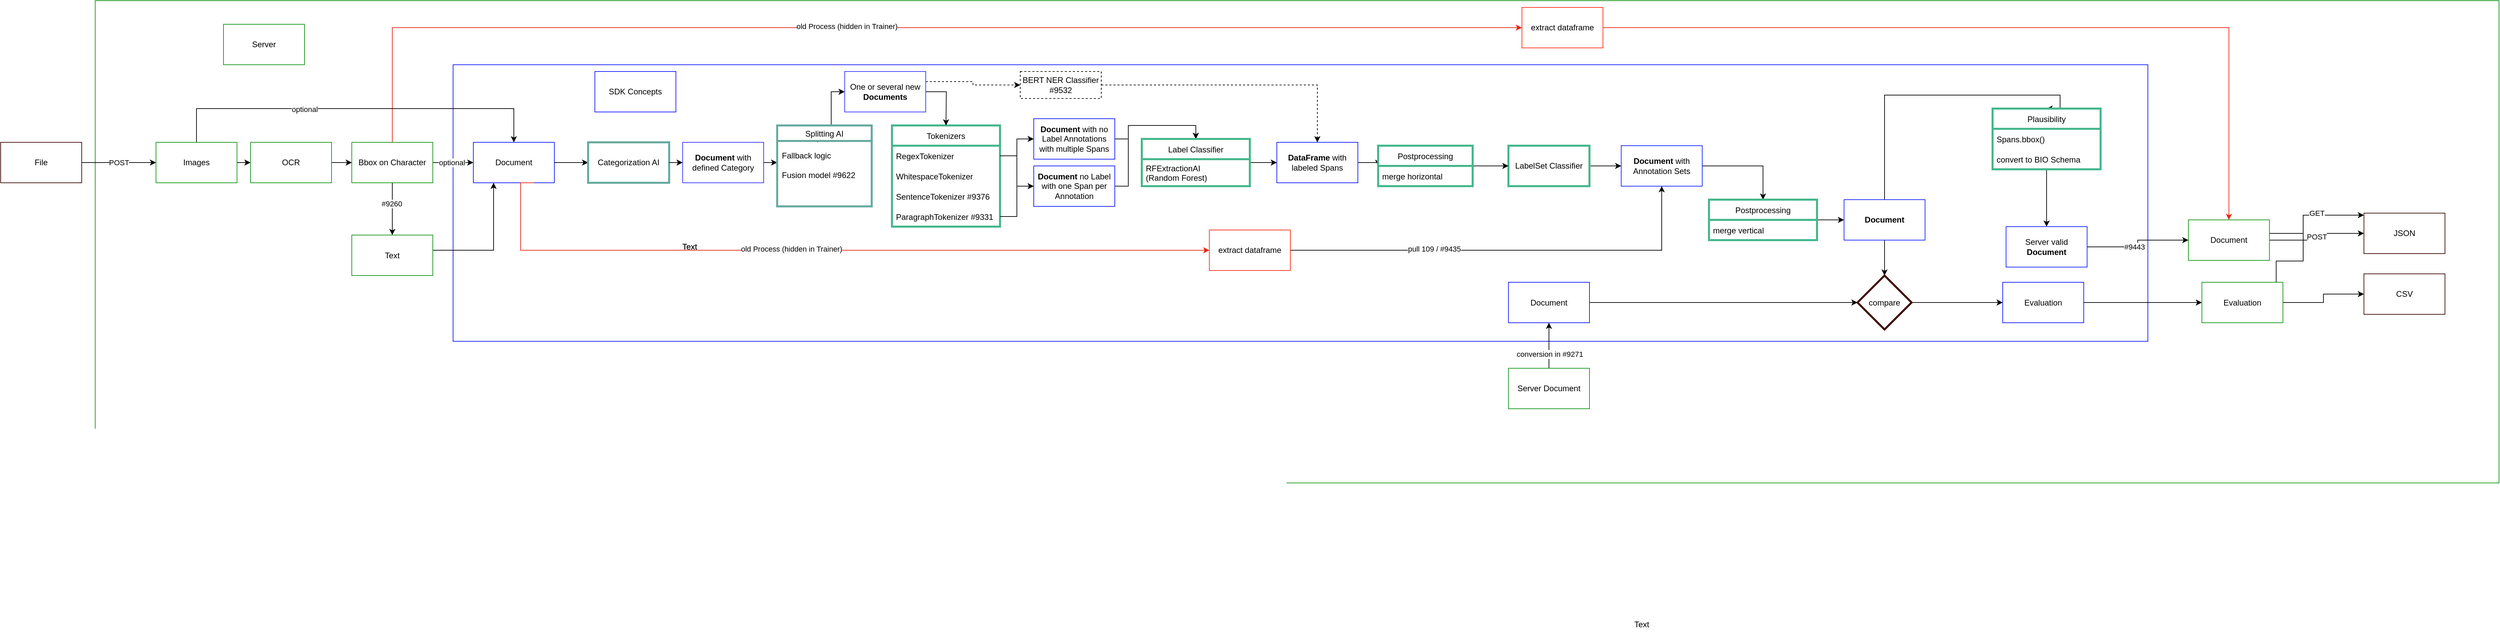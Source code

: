 <mxfile version="20.5.1" type="github">
  <diagram id="Y_4e-g6y54JG4lKSlURq" name="Page-1">
    <mxGraphModel dx="2200" dy="773" grid="1" gridSize="10" guides="1" tooltips="1" connect="1" arrows="1" fold="1" page="1" pageScale="1" pageWidth="850" pageHeight="1100" math="0" shadow="0">
      <root>
        <mxCell id="0" />
        <mxCell id="1" parent="0" />
        <mxCell id="4hGdP1M2JwbJeWWglB2I-54" value="" style="rounded=0;whiteSpace=wrap;html=1;strokeColor=#129416;" parent="1" vertex="1">
          <mxGeometry x="-700" y="115" width="3560" height="715" as="geometry" />
        </mxCell>
        <mxCell id="4hGdP1M2JwbJeWWglB2I-15" value="" style="rounded=0;whiteSpace=wrap;html=1;strokeColor=#0F17FF;" parent="1" vertex="1">
          <mxGeometry x="-170" y="210" width="2510" height="410" as="geometry" />
        </mxCell>
        <mxCell id="4hGdP1M2JwbJeWWglB2I-59" style="edgeStyle=orthogonalEdgeStyle;rounded=0;orthogonalLoop=1;jettySize=auto;html=1;exitX=0.5;exitY=0;exitDx=0;exitDy=0;entryX=0;entryY=0.5;entryDx=0;entryDy=0;strokeColor=#E62712;" parent="1" source="4hGdP1M2JwbJeWWglB2I-42" target="4hGdP1M2JwbJeWWglB2I-60" edge="1">
          <mxGeometry relative="1" as="geometry">
            <Array as="points">
              <mxPoint x="-260" y="155" />
            </Array>
          </mxGeometry>
        </mxCell>
        <mxCell id="9MLLla6oI4jPxRE4S_ba-36" value="old Process (hidden in Trainer)" style="edgeLabel;html=1;align=center;verticalAlign=middle;resizable=0;points=[];" parent="4hGdP1M2JwbJeWWglB2I-59" vertex="1" connectable="0">
          <mxGeometry x="-0.086" y="2" relative="1" as="geometry">
            <mxPoint as="offset" />
          </mxGeometry>
        </mxCell>
        <mxCell id="4hGdP1M2JwbJeWWglB2I-1" value="Document" style="rounded=0;whiteSpace=wrap;html=1;fillColor=none;strokeColor=#0F17FF;" parent="1" vertex="1">
          <mxGeometry x="-140" y="325" width="120" height="60" as="geometry" />
        </mxCell>
        <mxCell id="9MLLla6oI4jPxRE4S_ba-65" style="edgeStyle=orthogonalEdgeStyle;rounded=0;orthogonalLoop=1;jettySize=auto;html=1;entryX=0.5;entryY=0;entryDx=0;entryDy=0;" parent="1" source="4hGdP1M2JwbJeWWglB2I-4" target="9MLLla6oI4jPxRE4S_ba-66" edge="1">
          <mxGeometry relative="1" as="geometry" />
        </mxCell>
        <mxCell id="4hGdP1M2JwbJeWWglB2I-4" value="&lt;b&gt;Document&lt;/b&gt; no Label with one Span per Annotation" style="rounded=0;whiteSpace=wrap;html=1;strokeColor=#0F17FF;" parent="1" vertex="1">
          <mxGeometry x="690" y="360" width="120" height="60" as="geometry" />
        </mxCell>
        <mxCell id="PVjARp0YHHE5zDxc7D2C-5" style="edgeStyle=orthogonalEdgeStyle;rounded=0;orthogonalLoop=1;jettySize=auto;html=1;exitX=1;exitY=0.5;exitDx=0;exitDy=0;entryX=0.5;entryY=0;entryDx=0;entryDy=0;" edge="1" parent="1" source="4hGdP1M2JwbJeWWglB2I-25" target="9MLLla6oI4jPxRE4S_ba-72">
          <mxGeometry relative="1" as="geometry">
            <Array as="points">
              <mxPoint x="1770" y="360" />
            </Array>
          </mxGeometry>
        </mxCell>
        <mxCell id="4hGdP1M2JwbJeWWglB2I-25" value="&lt;b&gt;Document&lt;/b&gt; with Annotation Sets" style="rounded=0;whiteSpace=wrap;html=1;strokeColor=#1222FF;" parent="1" vertex="1">
          <mxGeometry x="1560" y="330" width="120" height="60" as="geometry" />
        </mxCell>
        <mxCell id="4hGdP1M2JwbJeWWglB2I-38" value="SDK Concepts" style="rounded=0;whiteSpace=wrap;html=1;fillColor=none;strokeColor=#0F17FF;" parent="1" vertex="1">
          <mxGeometry x="40" y="220" width="120" height="60" as="geometry" />
        </mxCell>
        <mxCell id="9MLLla6oI4jPxRE4S_ba-107" value="" style="edgeStyle=orthogonalEdgeStyle;rounded=0;orthogonalLoop=1;jettySize=auto;html=1;" parent="1" source="4hGdP1M2JwbJeWWglB2I-40" target="9MLLla6oI4jPxRE4S_ba-106" edge="1">
          <mxGeometry relative="1" as="geometry">
            <Array as="points">
              <mxPoint x="2570" y="460" />
              <mxPoint x="2570" y="433" />
            </Array>
          </mxGeometry>
        </mxCell>
        <mxCell id="9MLLla6oI4jPxRE4S_ba-109" value="GET" style="edgeLabel;html=1;align=center;verticalAlign=middle;resizable=0;points=[];" parent="9MLLla6oI4jPxRE4S_ba-107" vertex="1" connectable="0">
          <mxGeometry x="0.153" y="3" relative="1" as="geometry">
            <mxPoint as="offset" />
          </mxGeometry>
        </mxCell>
        <mxCell id="PVjARp0YHHE5zDxc7D2C-23" value="POST" style="edgeStyle=orthogonalEdgeStyle;rounded=0;orthogonalLoop=1;jettySize=auto;html=1;exitX=1;exitY=0.5;exitDx=0;exitDy=0;strokeColor=default;" edge="1" parent="1" source="4hGdP1M2JwbJeWWglB2I-40" target="9MLLla6oI4jPxRE4S_ba-106">
          <mxGeometry relative="1" as="geometry" />
        </mxCell>
        <mxCell id="4hGdP1M2JwbJeWWglB2I-40" value="Document" style="rounded=0;whiteSpace=wrap;html=1;strokeColor=#129416;" parent="1" vertex="1">
          <mxGeometry x="2400" y="440" width="120" height="60" as="geometry" />
        </mxCell>
        <mxCell id="4hGdP1M2JwbJeWWglB2I-44" style="edgeStyle=orthogonalEdgeStyle;rounded=0;orthogonalLoop=1;jettySize=auto;html=1;" parent="1" source="4hGdP1M2JwbJeWWglB2I-42" target="4hGdP1M2JwbJeWWglB2I-1" edge="1">
          <mxGeometry relative="1" as="geometry">
            <Array as="points">
              <mxPoint x="-130" y="355" />
              <mxPoint x="-130" y="355" />
            </Array>
          </mxGeometry>
        </mxCell>
        <mxCell id="9MLLla6oI4jPxRE4S_ba-6" value="optional" style="edgeLabel;html=1;align=center;verticalAlign=middle;resizable=0;points=[];" parent="4hGdP1M2JwbJeWWglB2I-44" vertex="1" connectable="0">
          <mxGeometry x="-0.063" relative="1" as="geometry">
            <mxPoint as="offset" />
          </mxGeometry>
        </mxCell>
        <mxCell id="9MLLla6oI4jPxRE4S_ba-1" value="" style="edgeStyle=orthogonalEdgeStyle;rounded=0;orthogonalLoop=1;jettySize=auto;html=1;" parent="1" source="4hGdP1M2JwbJeWWglB2I-42" target="4hGdP1M2JwbJeWWglB2I-43" edge="1">
          <mxGeometry relative="1" as="geometry" />
        </mxCell>
        <mxCell id="9MLLla6oI4jPxRE4S_ba-2" value="#9260" style="edgeLabel;html=1;align=center;verticalAlign=middle;resizable=0;points=[];" parent="9MLLla6oI4jPxRE4S_ba-1" vertex="1" connectable="0">
          <mxGeometry x="-0.205" y="-1" relative="1" as="geometry">
            <mxPoint as="offset" />
          </mxGeometry>
        </mxCell>
        <mxCell id="4hGdP1M2JwbJeWWglB2I-42" value="Bbox on Character" style="rounded=0;whiteSpace=wrap;html=1;fillColor=none;strokeColor=#129416;" parent="1" vertex="1">
          <mxGeometry x="-320" y="325" width="120" height="60" as="geometry" />
        </mxCell>
        <mxCell id="4hGdP1M2JwbJeWWglB2I-45" style="edgeStyle=orthogonalEdgeStyle;rounded=0;orthogonalLoop=1;jettySize=auto;html=1;" parent="1" source="4hGdP1M2JwbJeWWglB2I-43" target="4hGdP1M2JwbJeWWglB2I-1" edge="1">
          <mxGeometry relative="1" as="geometry">
            <Array as="points">
              <mxPoint x="-110" y="485" />
            </Array>
          </mxGeometry>
        </mxCell>
        <mxCell id="4hGdP1M2JwbJeWWglB2I-43" value="Text" style="rounded=0;whiteSpace=wrap;html=1;fillColor=none;strokeColor=#129416;" parent="1" vertex="1">
          <mxGeometry x="-320" y="462.5" width="120" height="60" as="geometry" />
        </mxCell>
        <mxCell id="9MLLla6oI4jPxRE4S_ba-94" style="edgeStyle=orthogonalEdgeStyle;rounded=0;orthogonalLoop=1;jettySize=auto;html=1;" parent="1" source="4hGdP1M2JwbJeWWglB2I-46" target="9MLLla6oI4jPxRE4S_ba-93" edge="1">
          <mxGeometry relative="1" as="geometry" />
        </mxCell>
        <mxCell id="4hGdP1M2JwbJeWWglB2I-46" value="Document" style="rounded=0;whiteSpace=wrap;html=1;strokeColor=#0F17FF;" parent="1" vertex="1">
          <mxGeometry x="1393" y="532.5" width="120" height="60" as="geometry" />
        </mxCell>
        <mxCell id="4hGdP1M2JwbJeWWglB2I-50" style="edgeStyle=orthogonalEdgeStyle;rounded=0;orthogonalLoop=1;jettySize=auto;html=1;" parent="1" source="4hGdP1M2JwbJeWWglB2I-47" target="4hGdP1M2JwbJeWWglB2I-46" edge="1">
          <mxGeometry relative="1" as="geometry" />
        </mxCell>
        <mxCell id="V9HdjX9iqHW_Pui06T7V-1" value="conversion in #9271" style="edgeLabel;html=1;align=center;verticalAlign=middle;resizable=0;points=[];" parent="4hGdP1M2JwbJeWWglB2I-50" vertex="1" connectable="0">
          <mxGeometry x="-0.379" y="-1" relative="1" as="geometry">
            <mxPoint as="offset" />
          </mxGeometry>
        </mxCell>
        <mxCell id="4hGdP1M2JwbJeWWglB2I-47" value="Server Document" style="rounded=0;whiteSpace=wrap;html=1;strokeColor=#129416;" parent="1" vertex="1">
          <mxGeometry x="1393" y="660" width="120" height="60" as="geometry" />
        </mxCell>
        <mxCell id="4hGdP1M2JwbJeWWglB2I-55" value="Server" style="rounded=0;whiteSpace=wrap;html=1;fillColor=none;strokeColor=#129416;" parent="1" vertex="1">
          <mxGeometry x="-510" y="150" width="120" height="60" as="geometry" />
        </mxCell>
        <mxCell id="9MLLla6oI4jPxRE4S_ba-114" style="edgeStyle=orthogonalEdgeStyle;rounded=0;orthogonalLoop=1;jettySize=auto;html=1;" parent="1" source="4hGdP1M2JwbJeWWglB2I-56" target="9MLLla6oI4jPxRE4S_ba-104" edge="1">
          <mxGeometry relative="1" as="geometry" />
        </mxCell>
        <mxCell id="PVjARp0YHHE5zDxc7D2C-24" style="rounded=0;orthogonalLoop=1;jettySize=auto;html=1;exitX=0.75;exitY=0;exitDx=0;exitDy=0;strokeColor=default;edgeStyle=orthogonalEdgeStyle;endArrow=none;endFill=0;" edge="1" parent="1" source="4hGdP1M2JwbJeWWglB2I-56">
          <mxGeometry relative="1" as="geometry">
            <mxPoint x="2570" y="460" as="targetPoint" />
            <Array as="points">
              <mxPoint x="2530" y="533" />
              <mxPoint x="2530" y="501" />
              <mxPoint x="2570" y="501" />
            </Array>
          </mxGeometry>
        </mxCell>
        <mxCell id="4hGdP1M2JwbJeWWglB2I-56" value="Evaluation" style="rounded=0;whiteSpace=wrap;html=1;strokeColor=#129416;" parent="1" vertex="1">
          <mxGeometry x="2420" y="532.5" width="120" height="60" as="geometry" />
        </mxCell>
        <mxCell id="4hGdP1M2JwbJeWWglB2I-61" style="edgeStyle=orthogonalEdgeStyle;rounded=0;orthogonalLoop=1;jettySize=auto;html=1;strokeColor=#EB2813;entryX=0.5;entryY=0;entryDx=0;entryDy=0;" parent="1" source="4hGdP1M2JwbJeWWglB2I-60" target="4hGdP1M2JwbJeWWglB2I-40" edge="1">
          <mxGeometry relative="1" as="geometry">
            <Array as="points">
              <mxPoint x="2460" y="155" />
            </Array>
          </mxGeometry>
        </mxCell>
        <mxCell id="4hGdP1M2JwbJeWWglB2I-60" value="extract dataframe" style="rounded=0;whiteSpace=wrap;html=1;strokeColor=#FF2C14;" parent="1" vertex="1">
          <mxGeometry x="1413" y="125" width="120" height="60" as="geometry" />
        </mxCell>
        <mxCell id="9MLLla6oI4jPxRE4S_ba-4" style="edgeStyle=orthogonalEdgeStyle;rounded=0;orthogonalLoop=1;jettySize=auto;html=1;entryX=0.5;entryY=0;entryDx=0;entryDy=0;" parent="1" source="9MLLla6oI4jPxRE4S_ba-3" target="4hGdP1M2JwbJeWWglB2I-1" edge="1">
          <mxGeometry relative="1" as="geometry">
            <Array as="points">
              <mxPoint x="-247" y="275" />
              <mxPoint x="263" y="275" />
            </Array>
          </mxGeometry>
        </mxCell>
        <mxCell id="9MLLla6oI4jPxRE4S_ba-5" value="optional" style="edgeLabel;html=1;align=center;verticalAlign=middle;resizable=0;points=[];" parent="9MLLla6oI4jPxRE4S_ba-4" vertex="1" connectable="0">
          <mxGeometry x="-0.263" y="-1" relative="1" as="geometry">
            <mxPoint as="offset" />
          </mxGeometry>
        </mxCell>
        <mxCell id="9MLLla6oI4jPxRE4S_ba-40" value="" style="edgeStyle=orthogonalEdgeStyle;rounded=0;orthogonalLoop=1;jettySize=auto;html=1;" parent="1" source="9MLLla6oI4jPxRE4S_ba-3" target="9MLLla6oI4jPxRE4S_ba-39" edge="1">
          <mxGeometry relative="1" as="geometry" />
        </mxCell>
        <mxCell id="9MLLla6oI4jPxRE4S_ba-3" value="Images" style="rounded=0;whiteSpace=wrap;html=1;fillColor=none;strokeColor=#129416;" parent="1" vertex="1">
          <mxGeometry x="-610" y="325" width="120" height="60" as="geometry" />
        </mxCell>
        <mxCell id="PVjARp0YHHE5zDxc7D2C-16" style="edgeStyle=orthogonalEdgeStyle;rounded=0;orthogonalLoop=1;jettySize=auto;html=1;exitX=1;exitY=0.5;exitDx=0;exitDy=0;entryX=0;entryY=0.5;entryDx=0;entryDy=0;" edge="1" parent="1" source="9MLLla6oI4jPxRE4S_ba-10" target="PVjARp0YHHE5zDxc7D2C-7">
          <mxGeometry relative="1" as="geometry" />
        </mxCell>
        <mxCell id="9MLLla6oI4jPxRE4S_ba-10" value="&lt;b&gt;DataFrame&lt;/b&gt; with labeled Spans" style="rounded=0;whiteSpace=wrap;html=1;strokeColor=#0F17FF;" parent="1" vertex="1">
          <mxGeometry x="1050" y="325" width="120" height="60" as="geometry" />
        </mxCell>
        <mxCell id="9MLLla6oI4jPxRE4S_ba-14" style="edgeStyle=orthogonalEdgeStyle;rounded=0;orthogonalLoop=1;jettySize=auto;html=1;" parent="1" source="9MLLla6oI4jPxRE4S_ba-12" target="4hGdP1M2JwbJeWWglB2I-25" edge="1">
          <mxGeometry relative="1" as="geometry" />
        </mxCell>
        <mxCell id="9MLLla6oI4jPxRE4S_ba-12" value="LabelSet Classifier" style="rounded=0;whiteSpace=wrap;html=1;strokeColor=#44B78B;strokeWidth=3;" parent="1" vertex="1">
          <mxGeometry x="1393" y="330" width="120" height="60" as="geometry" />
        </mxCell>
        <mxCell id="9MLLla6oI4jPxRE4S_ba-45" style="edgeStyle=orthogonalEdgeStyle;rounded=0;orthogonalLoop=1;jettySize=auto;html=1;" parent="1" source="9MLLla6oI4jPxRE4S_ba-90" target="4hGdP1M2JwbJeWWglB2I-40" edge="1">
          <mxGeometry relative="1" as="geometry">
            <mxPoint x="1803" y="355" as="sourcePoint" />
          </mxGeometry>
        </mxCell>
        <mxCell id="V9HdjX9iqHW_Pui06T7V-2" value="#9443" style="edgeLabel;html=1;align=center;verticalAlign=middle;resizable=0;points=[];" parent="9MLLla6oI4jPxRE4S_ba-45" vertex="1" connectable="0">
          <mxGeometry x="-0.133" relative="1" as="geometry">
            <mxPoint as="offset" />
          </mxGeometry>
        </mxCell>
        <mxCell id="9MLLla6oI4jPxRE4S_ba-41" style="edgeStyle=orthogonalEdgeStyle;rounded=0;orthogonalLoop=1;jettySize=auto;html=1;" parent="1" source="9MLLla6oI4jPxRE4S_ba-39" target="4hGdP1M2JwbJeWWglB2I-42" edge="1">
          <mxGeometry relative="1" as="geometry" />
        </mxCell>
        <mxCell id="9MLLla6oI4jPxRE4S_ba-39" value="OCR" style="rounded=0;whiteSpace=wrap;html=1;fillColor=none;strokeColor=#129416;" parent="1" vertex="1">
          <mxGeometry x="-470" y="325" width="120" height="60" as="geometry" />
        </mxCell>
        <mxCell id="9MLLla6oI4jPxRE4S_ba-43" style="edgeStyle=orthogonalEdgeStyle;rounded=0;orthogonalLoop=1;jettySize=auto;html=1;" parent="1" source="9MLLla6oI4jPxRE4S_ba-42" target="9MLLla6oI4jPxRE4S_ba-3" edge="1">
          <mxGeometry relative="1" as="geometry" />
        </mxCell>
        <mxCell id="9MLLla6oI4jPxRE4S_ba-92" value="POST" style="edgeLabel;html=1;align=center;verticalAlign=middle;resizable=0;points=[];" parent="9MLLla6oI4jPxRE4S_ba-43" vertex="1" connectable="0">
          <mxGeometry x="0.236" y="-2" relative="1" as="geometry">
            <mxPoint x="-13" y="-2" as="offset" />
          </mxGeometry>
        </mxCell>
        <mxCell id="9MLLla6oI4jPxRE4S_ba-42" value="File" style="rounded=0;whiteSpace=wrap;html=1;fillColor=none;strokeColor=#3D0A05;" parent="1" vertex="1">
          <mxGeometry x="-840" y="325" width="120" height="60" as="geometry" />
        </mxCell>
        <mxCell id="9MLLla6oI4jPxRE4S_ba-53" value="Tokenizers" style="swimlane;fontStyle=0;childLayout=stackLayout;horizontal=1;startSize=30;horizontalStack=0;resizeParent=1;resizeParentMax=0;resizeLast=0;collapsible=1;marginBottom=0;strokeColor=#44B78B;strokeWidth=3;" parent="1" vertex="1">
          <mxGeometry x="480" y="300" width="160" height="150" as="geometry">
            <mxRectangle x="320" y="370" width="150" height="30" as="alternateBounds" />
          </mxGeometry>
        </mxCell>
        <mxCell id="9MLLla6oI4jPxRE4S_ba-56" value="RegexTokenizer" style="text;strokeColor=none;fillColor=none;align=left;verticalAlign=middle;spacingLeft=4;spacingRight=4;overflow=hidden;points=[[0,0.5],[1,0.5]];portConstraint=eastwest;rotatable=0;" parent="9MLLla6oI4jPxRE4S_ba-53" vertex="1">
          <mxGeometry y="30" width="160" height="30" as="geometry" />
        </mxCell>
        <mxCell id="PVjARp0YHHE5zDxc7D2C-11" value="WhitespaceTokenizer" style="text;strokeColor=none;fillColor=none;align=left;verticalAlign=middle;spacingLeft=4;spacingRight=4;overflow=hidden;points=[[0,0.5],[1,0.5]];portConstraint=eastwest;rotatable=0;" vertex="1" parent="9MLLla6oI4jPxRE4S_ba-53">
          <mxGeometry y="60" width="160" height="30" as="geometry" />
        </mxCell>
        <mxCell id="9MLLla6oI4jPxRE4S_ba-54" value="SentenceTokenizer #9376" style="text;strokeColor=none;fillColor=none;align=left;verticalAlign=middle;spacingLeft=4;spacingRight=4;overflow=hidden;points=[[0,0.5],[1,0.5]];portConstraint=eastwest;rotatable=0;" parent="9MLLla6oI4jPxRE4S_ba-53" vertex="1">
          <mxGeometry y="90" width="160" height="30" as="geometry" />
        </mxCell>
        <mxCell id="9MLLla6oI4jPxRE4S_ba-55" value="ParagraphTokenizer #9331" style="text;strokeColor=none;fillColor=none;align=left;verticalAlign=middle;spacingLeft=4;spacingRight=4;overflow=hidden;points=[[0,0.5],[1,0.5]];portConstraint=eastwest;rotatable=0;" parent="9MLLla6oI4jPxRE4S_ba-53" vertex="1">
          <mxGeometry y="120" width="160" height="30" as="geometry" />
        </mxCell>
        <mxCell id="9MLLla6oI4jPxRE4S_ba-57" style="edgeStyle=orthogonalEdgeStyle;rounded=0;orthogonalLoop=1;jettySize=auto;html=1;" parent="1" source="9MLLla6oI4jPxRE4S_ba-56" target="4hGdP1M2JwbJeWWglB2I-4" edge="1">
          <mxGeometry relative="1" as="geometry" />
        </mxCell>
        <mxCell id="9MLLla6oI4jPxRE4S_ba-64" style="edgeStyle=orthogonalEdgeStyle;rounded=0;orthogonalLoop=1;jettySize=auto;html=1;entryX=0.5;entryY=0;entryDx=0;entryDy=0;" parent="1" source="9MLLla6oI4jPxRE4S_ba-58" target="9MLLla6oI4jPxRE4S_ba-66" edge="1">
          <mxGeometry relative="1" as="geometry" />
        </mxCell>
        <mxCell id="9MLLla6oI4jPxRE4S_ba-58" value="&lt;b&gt;Document&lt;/b&gt;&amp;nbsp;with no Label Annotations with multiple Spans" style="rounded=0;whiteSpace=wrap;html=1;strokeColor=#0F17FF;" parent="1" vertex="1">
          <mxGeometry x="690" y="290" width="120" height="60" as="geometry" />
        </mxCell>
        <mxCell id="9MLLla6oI4jPxRE4S_ba-59" style="edgeStyle=orthogonalEdgeStyle;rounded=0;orthogonalLoop=1;jettySize=auto;html=1;entryX=0;entryY=0.5;entryDx=0;entryDy=0;" parent="1" source="9MLLla6oI4jPxRE4S_ba-55" target="9MLLla6oI4jPxRE4S_ba-58" edge="1">
          <mxGeometry relative="1" as="geometry" />
        </mxCell>
        <mxCell id="9MLLla6oI4jPxRE4S_ba-71" style="edgeStyle=orthogonalEdgeStyle;rounded=0;orthogonalLoop=1;jettySize=auto;html=1;" parent="1" source="9MLLla6oI4jPxRE4S_ba-66" target="9MLLla6oI4jPxRE4S_ba-10" edge="1">
          <mxGeometry relative="1" as="geometry" />
        </mxCell>
        <mxCell id="9MLLla6oI4jPxRE4S_ba-66" value="Label Classifier" style="swimlane;fontStyle=0;childLayout=stackLayout;horizontal=1;startSize=30;horizontalStack=0;resizeParent=1;resizeParentMax=0;resizeLast=0;collapsible=1;marginBottom=0;strokeColor=#44B78B;strokeWidth=3;" parent="1" vertex="1">
          <mxGeometry x="850" y="320" width="160" height="70" as="geometry">
            <mxRectangle x="320" y="370" width="150" height="30" as="alternateBounds" />
          </mxGeometry>
        </mxCell>
        <mxCell id="9MLLla6oI4jPxRE4S_ba-67" value="RFExtractionAI &#xa;(Random Forest)" style="text;strokeColor=none;fillColor=none;align=left;verticalAlign=middle;spacingLeft=4;spacingRight=4;overflow=hidden;points=[[0,0.5],[1,0.5]];portConstraint=eastwest;rotatable=0;" parent="9MLLla6oI4jPxRE4S_ba-66" vertex="1">
          <mxGeometry y="30" width="160" height="40" as="geometry" />
        </mxCell>
        <mxCell id="9MLLla6oI4jPxRE4S_ba-88" style="edgeStyle=orthogonalEdgeStyle;rounded=0;orthogonalLoop=1;jettySize=auto;html=1;entryX=0;entryY=0.5;entryDx=0;entryDy=0;" parent="1" source="9MLLla6oI4jPxRE4S_ba-72" target="9MLLla6oI4jPxRE4S_ba-77" edge="1">
          <mxGeometry relative="1" as="geometry" />
        </mxCell>
        <mxCell id="9MLLla6oI4jPxRE4S_ba-72" value="Postprocessing" style="swimlane;fontStyle=0;childLayout=stackLayout;horizontal=1;startSize=30;horizontalStack=0;resizeParent=1;resizeParentMax=0;resizeLast=0;collapsible=1;marginBottom=0;strokeColor=#44B78B;strokeWidth=3;" parent="1" vertex="1">
          <mxGeometry x="1690" y="410" width="160" height="60" as="geometry">
            <mxRectangle x="320" y="370" width="150" height="30" as="alternateBounds" />
          </mxGeometry>
        </mxCell>
        <mxCell id="9MLLla6oI4jPxRE4S_ba-85" value="merge vertical" style="text;strokeColor=none;fillColor=none;align=left;verticalAlign=middle;spacingLeft=4;spacingRight=4;overflow=hidden;points=[[0,0.5],[1,0.5]];portConstraint=eastwest;rotatable=0;" parent="9MLLla6oI4jPxRE4S_ba-72" vertex="1">
          <mxGeometry y="30" width="160" height="30" as="geometry" />
        </mxCell>
        <mxCell id="9MLLla6oI4jPxRE4S_ba-89" style="edgeStyle=orthogonalEdgeStyle;rounded=0;orthogonalLoop=1;jettySize=auto;html=1;entryX=0.5;entryY=0;entryDx=0;entryDy=0;" parent="1" source="9MLLla6oI4jPxRE4S_ba-77" target="9MLLla6oI4jPxRE4S_ba-78" edge="1">
          <mxGeometry relative="1" as="geometry">
            <Array as="points">
              <mxPoint x="1950" y="255" />
              <mxPoint x="2210" y="255" />
            </Array>
          </mxGeometry>
        </mxCell>
        <mxCell id="9MLLla6oI4jPxRE4S_ba-95" style="edgeStyle=orthogonalEdgeStyle;rounded=0;orthogonalLoop=1;jettySize=auto;html=1;" parent="1" source="9MLLla6oI4jPxRE4S_ba-77" target="9MLLla6oI4jPxRE4S_ba-93" edge="1">
          <mxGeometry relative="1" as="geometry" />
        </mxCell>
        <mxCell id="9MLLla6oI4jPxRE4S_ba-77" value="&lt;b&gt;Document&lt;/b&gt;" style="rounded=0;whiteSpace=wrap;html=1;strokeColor=#1222FF;" parent="1" vertex="1">
          <mxGeometry x="1890" y="410" width="120" height="60" as="geometry" />
        </mxCell>
        <mxCell id="9MLLla6oI4jPxRE4S_ba-91" style="edgeStyle=orthogonalEdgeStyle;rounded=0;orthogonalLoop=1;jettySize=auto;html=1;" parent="1" source="9MLLla6oI4jPxRE4S_ba-78" target="9MLLla6oI4jPxRE4S_ba-90" edge="1">
          <mxGeometry relative="1" as="geometry" />
        </mxCell>
        <mxCell id="9MLLla6oI4jPxRE4S_ba-78" value="Plausibility" style="swimlane;fontStyle=0;childLayout=stackLayout;horizontal=1;startSize=30;horizontalStack=0;resizeParent=1;resizeParentMax=0;resizeLast=0;collapsible=1;marginBottom=0;strokeColor=#44B78B;strokeWidth=3;" parent="1" vertex="1">
          <mxGeometry x="2110" y="275" width="160" height="90" as="geometry">
            <mxRectangle x="320" y="370" width="150" height="30" as="alternateBounds" />
          </mxGeometry>
        </mxCell>
        <mxCell id="9MLLla6oI4jPxRE4S_ba-79" value="Spans.bbox()" style="text;strokeColor=none;fillColor=none;align=left;verticalAlign=middle;spacingLeft=4;spacingRight=4;overflow=hidden;points=[[0,0.5],[1,0.5]];portConstraint=eastwest;rotatable=0;" parent="9MLLla6oI4jPxRE4S_ba-78" vertex="1">
          <mxGeometry y="30" width="160" height="30" as="geometry" />
        </mxCell>
        <mxCell id="9MLLla6oI4jPxRE4S_ba-80" value="convert to BIO Schema" style="text;strokeColor=none;fillColor=none;align=left;verticalAlign=middle;spacingLeft=4;spacingRight=4;overflow=hidden;points=[[0,0.5],[1,0.5]];portConstraint=eastwest;rotatable=0;" parent="9MLLla6oI4jPxRE4S_ba-78" vertex="1">
          <mxGeometry y="60" width="160" height="30" as="geometry" />
        </mxCell>
        <mxCell id="9MLLla6oI4jPxRE4S_ba-97" style="edgeStyle=orthogonalEdgeStyle;rounded=0;orthogonalLoop=1;jettySize=auto;html=1;" parent="1" source="9MLLla6oI4jPxRE4S_ba-93" target="9MLLla6oI4jPxRE4S_ba-96" edge="1">
          <mxGeometry relative="1" as="geometry" />
        </mxCell>
        <mxCell id="9MLLla6oI4jPxRE4S_ba-93" value="compare" style="rhombus;whiteSpace=wrap;html=1;strokeColor=#3D0A05;strokeWidth=3;" parent="1" vertex="1">
          <mxGeometry x="1910" y="522.5" width="80" height="80" as="geometry" />
        </mxCell>
        <mxCell id="9MLLla6oI4jPxRE4S_ba-98" style="edgeStyle=orthogonalEdgeStyle;rounded=0;orthogonalLoop=1;jettySize=auto;html=1;" parent="1" source="9MLLla6oI4jPxRE4S_ba-96" target="4hGdP1M2JwbJeWWglB2I-56" edge="1">
          <mxGeometry relative="1" as="geometry" />
        </mxCell>
        <mxCell id="9MLLla6oI4jPxRE4S_ba-96" value="Evaluation" style="rounded=0;whiteSpace=wrap;html=1;strokeColor=#0F17FF;" parent="1" vertex="1">
          <mxGeometry x="2125" y="532.5" width="120" height="60" as="geometry" />
        </mxCell>
        <mxCell id="9MLLla6oI4jPxRE4S_ba-104" value="CSV" style="rounded=0;whiteSpace=wrap;html=1;strokeColor=#3D0A05;" parent="1" vertex="1">
          <mxGeometry x="2660" y="520" width="120" height="60" as="geometry" />
        </mxCell>
        <mxCell id="9MLLla6oI4jPxRE4S_ba-106" value="JSON" style="rounded=0;whiteSpace=wrap;html=1;strokeColor=#3D0A05;" parent="1" vertex="1">
          <mxGeometry x="2660" y="430" width="120" height="60" as="geometry" />
        </mxCell>
        <mxCell id="V9HdjX9iqHW_Pui06T7V-6" style="edgeStyle=orthogonalEdgeStyle;rounded=0;orthogonalLoop=1;jettySize=auto;html=1;" parent="1" source="V9HdjX9iqHW_Pui06T7V-3" target="4hGdP1M2JwbJeWWglB2I-25" edge="1">
          <mxGeometry relative="1" as="geometry" />
        </mxCell>
        <mxCell id="V9HdjX9iqHW_Pui06T7V-7" value="pull 109 / #9435" style="edgeLabel;html=1;align=center;verticalAlign=middle;resizable=0;points=[];" parent="V9HdjX9iqHW_Pui06T7V-6" vertex="1" connectable="0">
          <mxGeometry x="-0.34" y="2" relative="1" as="geometry">
            <mxPoint as="offset" />
          </mxGeometry>
        </mxCell>
        <mxCell id="V9HdjX9iqHW_Pui06T7V-3" value="extract dataframe" style="rounded=0;whiteSpace=wrap;html=1;strokeColor=#FF2C14;" parent="1" vertex="1">
          <mxGeometry x="950" y="455" width="120" height="60" as="geometry" />
        </mxCell>
        <mxCell id="V9HdjX9iqHW_Pui06T7V-4" style="edgeStyle=orthogonalEdgeStyle;rounded=0;orthogonalLoop=1;jettySize=auto;html=1;exitX=0.75;exitY=1;exitDx=0;exitDy=0;entryX=0;entryY=0.5;entryDx=0;entryDy=0;strokeColor=#E62712;" parent="1" source="4hGdP1M2JwbJeWWglB2I-1" target="V9HdjX9iqHW_Pui06T7V-3" edge="1">
          <mxGeometry relative="1" as="geometry">
            <Array as="points">
              <mxPoint x="-70" y="385" />
              <mxPoint x="-70" y="485" />
            </Array>
            <mxPoint x="83" y="335" as="sourcePoint" />
            <mxPoint x="1423" y="165" as="targetPoint" />
          </mxGeometry>
        </mxCell>
        <mxCell id="V9HdjX9iqHW_Pui06T7V-5" value="old Process (hidden in Trainer)" style="edgeLabel;html=1;align=center;verticalAlign=middle;resizable=0;points=[];" parent="V9HdjX9iqHW_Pui06T7V-4" vertex="1" connectable="0">
          <mxGeometry x="-0.086" y="2" relative="1" as="geometry">
            <mxPoint as="offset" />
          </mxGeometry>
        </mxCell>
        <mxCell id="_Jl0bR7rnxiuHE7fY8Y--5" value="" style="endArrow=classic;html=1;rounded=0;exitX=1;exitY=0.5;exitDx=0;exitDy=0;" parent="1" source="4hGdP1M2JwbJeWWglB2I-1" edge="1">
          <mxGeometry width="50" height="50" relative="1" as="geometry">
            <mxPoint x="200" y="420" as="sourcePoint" />
            <mxPoint x="30" y="355" as="targetPoint" />
          </mxGeometry>
        </mxCell>
        <mxCell id="_Jl0bR7rnxiuHE7fY8Y--6" value="Text" style="text;html=1;resizable=0;autosize=1;align=center;verticalAlign=middle;points=[];fillColor=none;strokeColor=none;rounded=0;" parent="1" vertex="1">
          <mxGeometry x="160" y="470" width="40" height="20" as="geometry" />
        </mxCell>
        <mxCell id="gmDyt483ovcnzdWVHVRp-16" value="" style="edgeStyle=orthogonalEdgeStyle;rounded=0;orthogonalLoop=1;jettySize=auto;html=1;entryX=0;entryY=0.5;entryDx=0;entryDy=0;" parent="1" target="gmDyt483ovcnzdWVHVRp-9" edge="1">
          <mxGeometry relative="1" as="geometry">
            <mxPoint x="370.034" y="325" as="sourcePoint" />
            <mxPoint x="370" y="245" as="targetPoint" />
            <Array as="points">
              <mxPoint x="370" y="300" />
              <mxPoint x="390" y="300" />
              <mxPoint x="390" y="250" />
            </Array>
          </mxGeometry>
        </mxCell>
        <mxCell id="_Jl0bR7rnxiuHE7fY8Y--8" value="Text" style="text;html=1;resizable=0;autosize=1;align=center;verticalAlign=middle;points=[];fillColor=none;strokeColor=none;rounded=0;" parent="1" vertex="1">
          <mxGeometry x="160" y="470" width="40" height="20" as="geometry" />
        </mxCell>
        <mxCell id="gmDyt483ovcnzdWVHVRp-1" value="Categorization AI" style="rounded=0;whiteSpace=wrap;html=1;strokeWidth=3;strokeColor=#67AB9F;" parent="1" vertex="1">
          <mxGeometry x="30" y="325" width="120" height="60" as="geometry" />
        </mxCell>
        <mxCell id="gmDyt483ovcnzdWVHVRp-7" value="&lt;b&gt;Document&lt;/b&gt; with defined Category" style="rounded=0;whiteSpace=wrap;html=1;strokeColor=#3333FF;strokeWidth=1;" parent="1" vertex="1">
          <mxGeometry x="170" y="325" width="120" height="60" as="geometry" />
        </mxCell>
        <mxCell id="gmDyt483ovcnzdWVHVRp-8" value="Text" style="text;html=1;resizable=0;autosize=1;align=center;verticalAlign=middle;points=[];fillColor=none;strokeColor=none;rounded=0;strokeWidth=1;" parent="1" vertex="1">
          <mxGeometry x="1570" y="1030" width="40" height="20" as="geometry" />
        </mxCell>
        <mxCell id="gmDyt483ovcnzdWVHVRp-18" value="" style="edgeStyle=orthogonalEdgeStyle;rounded=0;orthogonalLoop=1;jettySize=auto;html=1;" parent="1" source="gmDyt483ovcnzdWVHVRp-9" edge="1">
          <mxGeometry relative="1" as="geometry">
            <mxPoint x="560" y="300" as="targetPoint" />
          </mxGeometry>
        </mxCell>
        <mxCell id="PVjARp0YHHE5zDxc7D2C-20" style="edgeStyle=orthogonalEdgeStyle;rounded=0;orthogonalLoop=1;jettySize=auto;html=1;exitX=1;exitY=0.25;exitDx=0;exitDy=0;entryX=0;entryY=0.5;entryDx=0;entryDy=0;strokeColor=default;dashed=1;" edge="1" parent="1" source="gmDyt483ovcnzdWVHVRp-9" target="PVjARp0YHHE5zDxc7D2C-19">
          <mxGeometry relative="1" as="geometry" />
        </mxCell>
        <mxCell id="gmDyt483ovcnzdWVHVRp-9" value="One or several new &lt;b&gt;Documents&lt;/b&gt; " style="rounded=0;whiteSpace=wrap;html=1;strokeColor=#3333FF;strokeWidth=1;" parent="1" vertex="1">
          <mxGeometry x="410" y="220" width="120" height="60" as="geometry" />
        </mxCell>
        <mxCell id="gmDyt483ovcnzdWVHVRp-11" value="" style="endArrow=classic;html=1;rounded=0;entryX=0;entryY=0.5;entryDx=0;entryDy=0;exitX=1;exitY=0.5;exitDx=0;exitDy=0;" parent="1" source="gmDyt483ovcnzdWVHVRp-1" target="gmDyt483ovcnzdWVHVRp-7" edge="1">
          <mxGeometry width="50" height="50" relative="1" as="geometry">
            <mxPoint x="390" y="540" as="sourcePoint" />
            <mxPoint x="440" y="490" as="targetPoint" />
          </mxGeometry>
        </mxCell>
        <mxCell id="gmDyt483ovcnzdWVHVRp-12" value="" style="endArrow=classic;html=1;rounded=0;entryX=0;entryY=0.5;entryDx=0;entryDy=0;" parent="1" source="gmDyt483ovcnzdWVHVRp-7" edge="1">
          <mxGeometry width="50" height="50" relative="1" as="geometry">
            <mxPoint x="390" y="540" as="sourcePoint" />
            <mxPoint x="310" y="355" as="targetPoint" />
          </mxGeometry>
        </mxCell>
        <mxCell id="gmDyt483ovcnzdWVHVRp-19" value="Splitting AI" style="swimlane;strokeColor=#67AB9F;strokeWidth=3;fontStyle=0" parent="1" vertex="1">
          <mxGeometry x="310" y="300" width="140" height="120" as="geometry" />
        </mxCell>
        <mxCell id="gmDyt483ovcnzdWVHVRp-20" value="&lt;div align=&quot;left&quot;&gt;Fallback logic&lt;/div&gt;&lt;div align=&quot;left&quot;&gt;&lt;br&gt;&lt;/div&gt;&lt;div align=&quot;left&quot;&gt;Fusion model #9622&lt;br&gt;&lt;/div&gt;" style="text;html=1;resizable=0;autosize=1;align=left;verticalAlign=middle;points=[];fillColor=none;strokeColor=none;rounded=0;strokeWidth=3;" parent="gmDyt483ovcnzdWVHVRp-19" vertex="1">
          <mxGeometry x="5" y="29" width="130" height="60" as="geometry" />
        </mxCell>
        <mxCell id="PVjARp0YHHE5zDxc7D2C-14" style="edgeStyle=orthogonalEdgeStyle;rounded=0;orthogonalLoop=1;jettySize=auto;html=1;exitX=1;exitY=0.5;exitDx=0;exitDy=0;entryX=0;entryY=0.5;entryDx=0;entryDy=0;" edge="1" parent="1" source="PVjARp0YHHE5zDxc7D2C-7" target="9MLLla6oI4jPxRE4S_ba-12">
          <mxGeometry relative="1" as="geometry" />
        </mxCell>
        <mxCell id="PVjARp0YHHE5zDxc7D2C-7" value="Postprocessing" style="swimlane;fontStyle=0;childLayout=stackLayout;horizontal=1;startSize=30;horizontalStack=0;resizeParent=1;resizeParentMax=0;resizeLast=0;collapsible=1;marginBottom=0;strokeColor=#44B78B;strokeWidth=3;" vertex="1" parent="1">
          <mxGeometry x="1200" y="330" width="140" height="60" as="geometry">
            <mxRectangle x="320" y="370" width="150" height="30" as="alternateBounds" />
          </mxGeometry>
        </mxCell>
        <mxCell id="PVjARp0YHHE5zDxc7D2C-8" value="merge horizontal" style="text;strokeColor=none;fillColor=none;align=left;verticalAlign=middle;spacingLeft=4;spacingRight=4;overflow=hidden;points=[[0,0.5],[1,0.5]];portConstraint=eastwest;rotatable=0;" vertex="1" parent="PVjARp0YHHE5zDxc7D2C-7">
          <mxGeometry y="30" width="140" height="30" as="geometry" />
        </mxCell>
        <mxCell id="9MLLla6oI4jPxRE4S_ba-90" value="Server valid&lt;br&gt;&lt;b&gt;Document&lt;/b&gt;" style="rounded=0;whiteSpace=wrap;html=1;strokeColor=#1222FF;" parent="1" vertex="1">
          <mxGeometry x="2130" y="450" width="120" height="60" as="geometry" />
        </mxCell>
        <mxCell id="PVjARp0YHHE5zDxc7D2C-21" style="edgeStyle=orthogonalEdgeStyle;rounded=0;orthogonalLoop=1;jettySize=auto;html=1;exitX=1;exitY=0.5;exitDx=0;exitDy=0;dashed=1;strokeColor=default;" edge="1" parent="1" source="PVjARp0YHHE5zDxc7D2C-19" target="9MLLla6oI4jPxRE4S_ba-10">
          <mxGeometry relative="1" as="geometry" />
        </mxCell>
        <mxCell id="PVjARp0YHHE5zDxc7D2C-19" value="BERT NER Classifier&lt;br&gt;#9532" style="rounded=0;whiteSpace=wrap;html=1;dashed=1;" vertex="1" parent="1">
          <mxGeometry x="670" y="220" width="120" height="40" as="geometry" />
        </mxCell>
      </root>
    </mxGraphModel>
  </diagram>
</mxfile>
